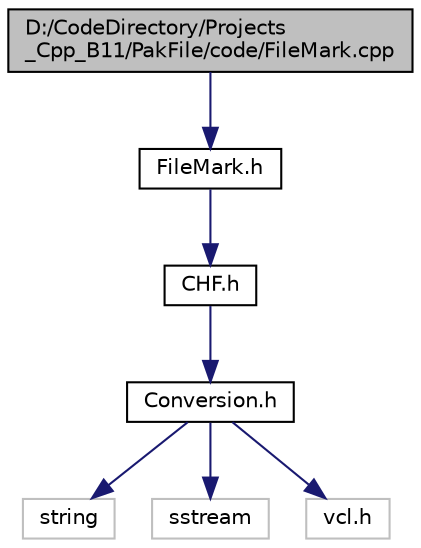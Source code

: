digraph "D:/CodeDirectory/Projects_Cpp_B11/PakFile/code/FileMark.cpp"
{
 // LATEX_PDF_SIZE
  edge [fontname="Helvetica",fontsize="10",labelfontname="Helvetica",labelfontsize="10"];
  node [fontname="Helvetica",fontsize="10",shape=record];
  Node1 [label="D:/CodeDirectory/Projects\l_Cpp_B11/PakFile/code/FileMark.cpp",height=0.2,width=0.4,color="black", fillcolor="grey75", style="filled", fontcolor="black",tooltip="File signature and extension functions."];
  Node1 -> Node2 [color="midnightblue",fontsize="10",style="solid",fontname="Helvetica"];
  Node2 [label="FileMark.h",height=0.2,width=0.4,color="black", fillcolor="white", style="filled",URL="$_file_mark_8h.html",tooltip="File signature and extension functions (Header)"];
  Node2 -> Node3 [color="midnightblue",fontsize="10",style="solid",fontname="Helvetica"];
  Node3 [label="CHF.h",height=0.2,width=0.4,color="black", fillcolor="white", style="filled",URL="$_c_h_f_8h.html",tooltip="Сommon hidden features (Header)"];
  Node3 -> Node4 [color="midnightblue",fontsize="10",style="solid",fontname="Helvetica"];
  Node4 [label="Conversion.h",height=0.2,width=0.4,color="black", fillcolor="white", style="filled",URL="$_conversion_8h.html",tooltip="Conversions of types (Header)"];
  Node4 -> Node5 [color="midnightblue",fontsize="10",style="solid",fontname="Helvetica"];
  Node5 [label="string",height=0.2,width=0.4,color="grey75", fillcolor="white", style="filled",tooltip=" "];
  Node4 -> Node6 [color="midnightblue",fontsize="10",style="solid",fontname="Helvetica"];
  Node6 [label="sstream",height=0.2,width=0.4,color="grey75", fillcolor="white", style="filled",tooltip=" "];
  Node4 -> Node7 [color="midnightblue",fontsize="10",style="solid",fontname="Helvetica"];
  Node7 [label="vcl.h",height=0.2,width=0.4,color="grey75", fillcolor="white", style="filled",tooltip=" "];
}
